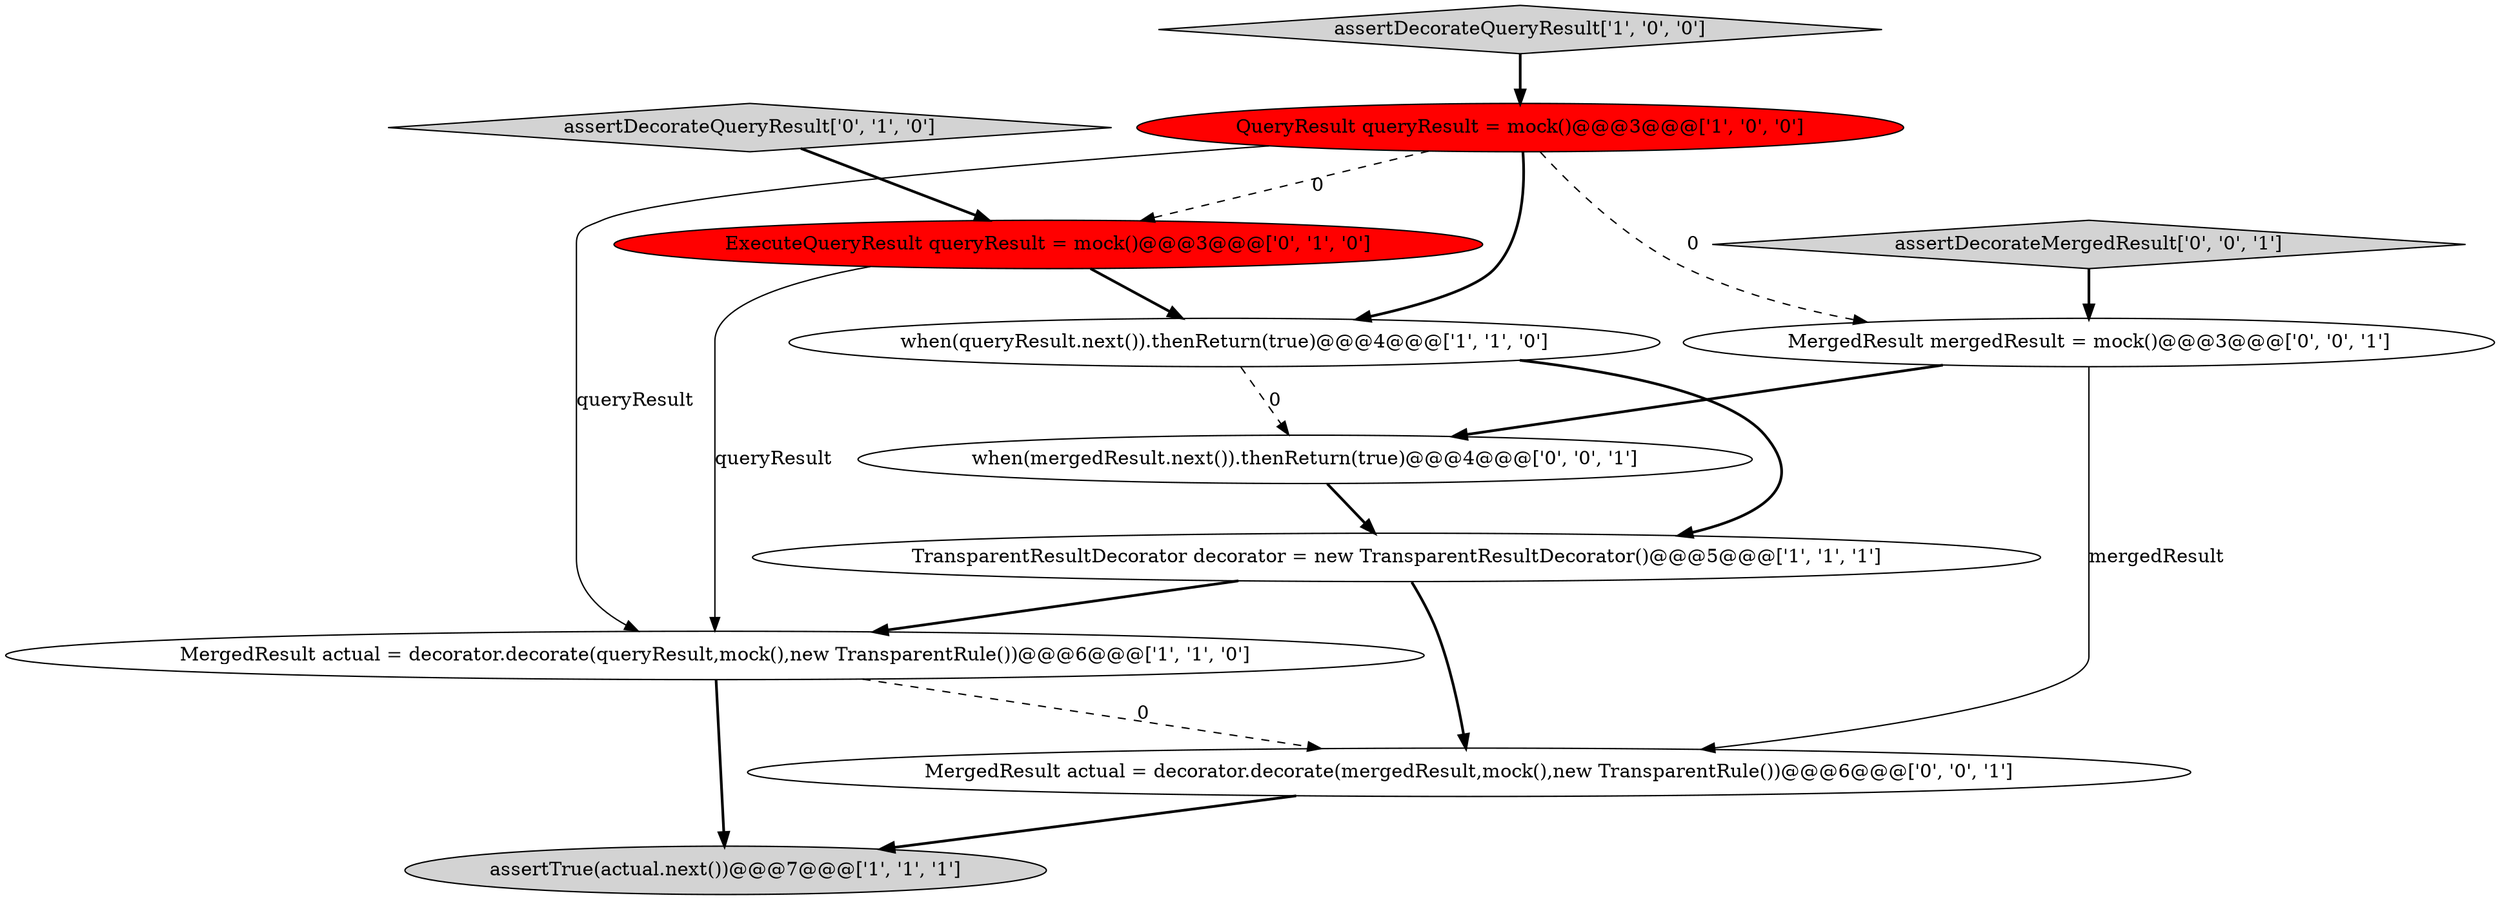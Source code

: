 digraph {
7 [style = filled, label = "ExecuteQueryResult queryResult = mock()@@@3@@@['0', '1', '0']", fillcolor = red, shape = ellipse image = "AAA1AAABBB2BBB"];
8 [style = filled, label = "when(mergedResult.next()).thenReturn(true)@@@4@@@['0', '0', '1']", fillcolor = white, shape = ellipse image = "AAA0AAABBB3BBB"];
6 [style = filled, label = "assertDecorateQueryResult['0', '1', '0']", fillcolor = lightgray, shape = diamond image = "AAA0AAABBB2BBB"];
1 [style = filled, label = "assertDecorateQueryResult['1', '0', '0']", fillcolor = lightgray, shape = diamond image = "AAA0AAABBB1BBB"];
0 [style = filled, label = "when(queryResult.next()).thenReturn(true)@@@4@@@['1', '1', '0']", fillcolor = white, shape = ellipse image = "AAA0AAABBB1BBB"];
11 [style = filled, label = "MergedResult mergedResult = mock()@@@3@@@['0', '0', '1']", fillcolor = white, shape = ellipse image = "AAA0AAABBB3BBB"];
3 [style = filled, label = "MergedResult actual = decorator.decorate(queryResult,mock(),new TransparentRule())@@@6@@@['1', '1', '0']", fillcolor = white, shape = ellipse image = "AAA0AAABBB1BBB"];
10 [style = filled, label = "MergedResult actual = decorator.decorate(mergedResult,mock(),new TransparentRule())@@@6@@@['0', '0', '1']", fillcolor = white, shape = ellipse image = "AAA0AAABBB3BBB"];
2 [style = filled, label = "QueryResult queryResult = mock()@@@3@@@['1', '0', '0']", fillcolor = red, shape = ellipse image = "AAA1AAABBB1BBB"];
5 [style = filled, label = "assertTrue(actual.next())@@@7@@@['1', '1', '1']", fillcolor = lightgray, shape = ellipse image = "AAA0AAABBB1BBB"];
4 [style = filled, label = "TransparentResultDecorator decorator = new TransparentResultDecorator()@@@5@@@['1', '1', '1']", fillcolor = white, shape = ellipse image = "AAA0AAABBB1BBB"];
9 [style = filled, label = "assertDecorateMergedResult['0', '0', '1']", fillcolor = lightgray, shape = diamond image = "AAA0AAABBB3BBB"];
7->3 [style = solid, label="queryResult"];
4->10 [style = bold, label=""];
11->8 [style = bold, label=""];
4->3 [style = bold, label=""];
2->3 [style = solid, label="queryResult"];
2->11 [style = dashed, label="0"];
1->2 [style = bold, label=""];
2->0 [style = bold, label=""];
3->5 [style = bold, label=""];
7->0 [style = bold, label=""];
8->4 [style = bold, label=""];
10->5 [style = bold, label=""];
9->11 [style = bold, label=""];
6->7 [style = bold, label=""];
0->8 [style = dashed, label="0"];
2->7 [style = dashed, label="0"];
3->10 [style = dashed, label="0"];
0->4 [style = bold, label=""];
11->10 [style = solid, label="mergedResult"];
}
